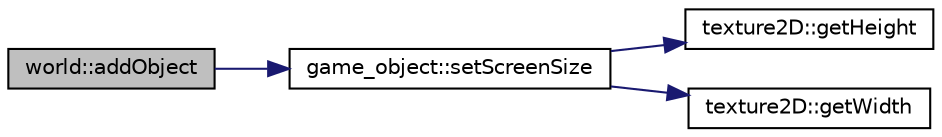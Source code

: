 digraph "world::addObject"
{
  edge [fontname="Helvetica",fontsize="10",labelfontname="Helvetica",labelfontsize="10"];
  node [fontname="Helvetica",fontsize="10",shape=record];
  rankdir="LR";
  Node3 [label="world::addObject",height=0.2,width=0.4,color="black", fillcolor="grey75", style="filled", fontcolor="black"];
  Node3 -> Node4 [color="midnightblue",fontsize="10",style="solid",fontname="Helvetica"];
  Node4 [label="game_object::setScreenSize",height=0.2,width=0.4,color="black", fillcolor="white", style="filled",URL="$classgame__object.html#a66cd18cc3e5ffb6c68af4437b6f9a89d",tooltip="Sets the screen size to let the object scale the texture correctly. "];
  Node4 -> Node5 [color="midnightblue",fontsize="10",style="solid",fontname="Helvetica"];
  Node5 [label="texture2D::getHeight",height=0.2,width=0.4,color="black", fillcolor="white", style="filled",URL="$classtexture2_d.html#a0afabeffe5265277d117fa722d44d2cb",tooltip="This function retruns the height of the texture. "];
  Node4 -> Node6 [color="midnightblue",fontsize="10",style="solid",fontname="Helvetica"];
  Node6 [label="texture2D::getWidth",height=0.2,width=0.4,color="black", fillcolor="white", style="filled",URL="$classtexture2_d.html#acb3f2be669d39bdf5a679096c7ca6a78",tooltip="This function retruns the width of the texture. "];
}
